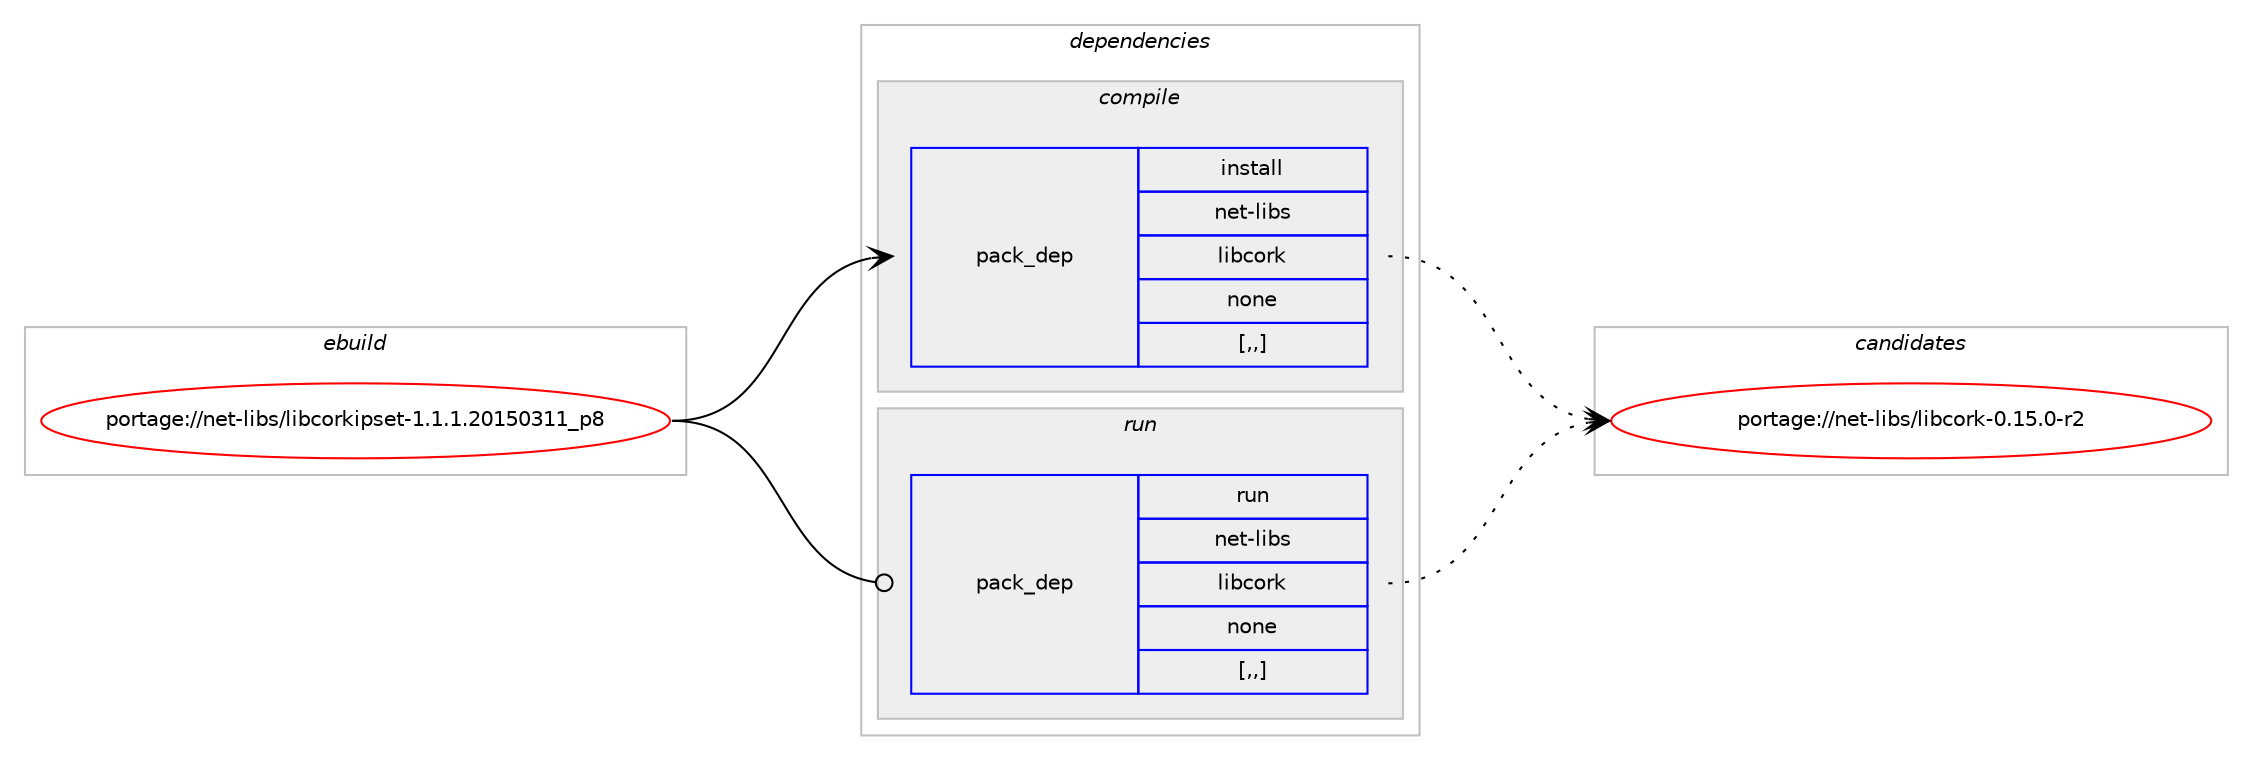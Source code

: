 digraph prolog {

# *************
# Graph options
# *************

newrank=true;
concentrate=true;
compound=true;
graph [rankdir=LR,fontname=Helvetica,fontsize=10,ranksep=1.5];#, ranksep=2.5, nodesep=0.2];
edge  [arrowhead=vee];
node  [fontname=Helvetica,fontsize=10];

# **********
# The ebuild
# **********

subgraph cluster_leftcol {
color=gray;
label=<<i>ebuild</i>>;
id [label="portage://net-libs/libcorkipset-1.1.1.20150311_p8", color=red, width=4, href="../net-libs/libcorkipset-1.1.1.20150311_p8.svg"];
}

# ****************
# The dependencies
# ****************

subgraph cluster_midcol {
color=gray;
label=<<i>dependencies</i>>;
subgraph cluster_compile {
fillcolor="#eeeeee";
style=filled;
label=<<i>compile</i>>;
subgraph pack262750 {
dependency358901 [label=<<TABLE BORDER="0" CELLBORDER="1" CELLSPACING="0" CELLPADDING="4" WIDTH="220"><TR><TD ROWSPAN="6" CELLPADDING="30">pack_dep</TD></TR><TR><TD WIDTH="110">install</TD></TR><TR><TD>net-libs</TD></TR><TR><TD>libcork</TD></TR><TR><TD>none</TD></TR><TR><TD>[,,]</TD></TR></TABLE>>, shape=none, color=blue];
}
id:e -> dependency358901:w [weight=20,style="solid",arrowhead="vee"];
}
subgraph cluster_compileandrun {
fillcolor="#eeeeee";
style=filled;
label=<<i>compile and run</i>>;
}
subgraph cluster_run {
fillcolor="#eeeeee";
style=filled;
label=<<i>run</i>>;
subgraph pack262751 {
dependency358902 [label=<<TABLE BORDER="0" CELLBORDER="1" CELLSPACING="0" CELLPADDING="4" WIDTH="220"><TR><TD ROWSPAN="6" CELLPADDING="30">pack_dep</TD></TR><TR><TD WIDTH="110">run</TD></TR><TR><TD>net-libs</TD></TR><TR><TD>libcork</TD></TR><TR><TD>none</TD></TR><TR><TD>[,,]</TD></TR></TABLE>>, shape=none, color=blue];
}
id:e -> dependency358902:w [weight=20,style="solid",arrowhead="odot"];
}
}

# **************
# The candidates
# **************

subgraph cluster_choices {
rank=same;
color=gray;
label=<<i>candidates</i>>;

subgraph choice262750 {
color=black;
nodesep=1;
choice1101011164510810598115471081059899111114107454846495346484511450 [label="portage://net-libs/libcork-0.15.0-r2", color=red, width=4,href="../net-libs/libcork-0.15.0-r2.svg"];
dependency358901:e -> choice1101011164510810598115471081059899111114107454846495346484511450:w [style=dotted,weight="100"];
}
subgraph choice262751 {
color=black;
nodesep=1;
choice1101011164510810598115471081059899111114107454846495346484511450 [label="portage://net-libs/libcork-0.15.0-r2", color=red, width=4,href="../net-libs/libcork-0.15.0-r2.svg"];
dependency358902:e -> choice1101011164510810598115471081059899111114107454846495346484511450:w [style=dotted,weight="100"];
}
}

}
